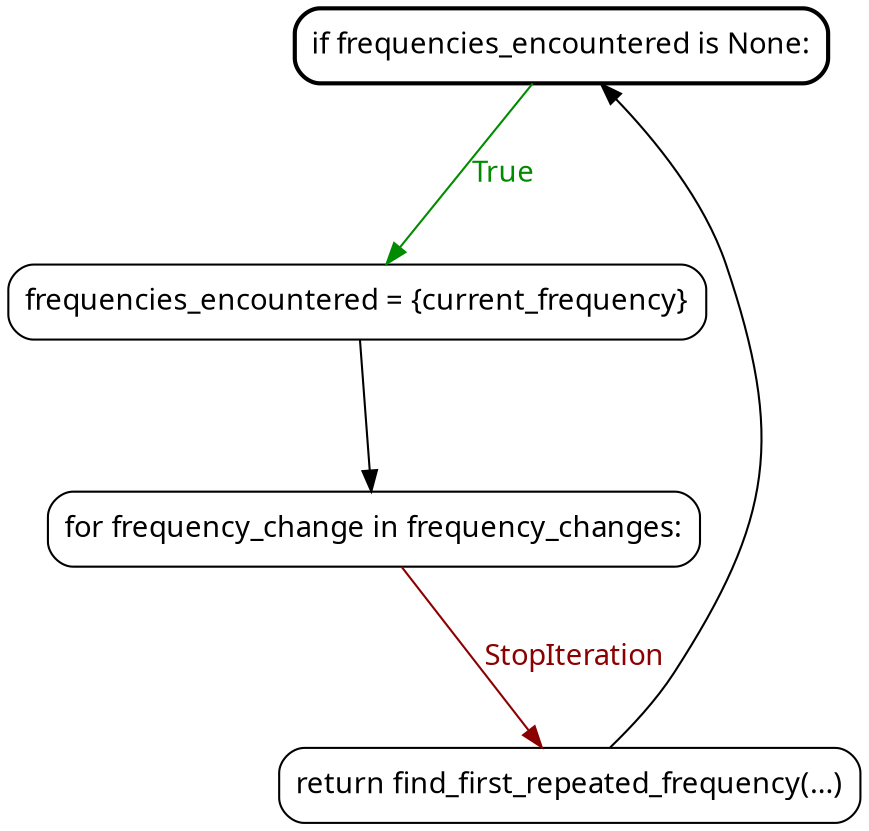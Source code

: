 strict digraph 9 {
    ranksep="1.0";
    node[shape="box",style="rounded",fontname="FiraCode Nerd Font"];
    edge[fontname="FiraCode Nerd Font"];
    1[label="if frequencies_encountered is None:",style="rounded, bold"];
    3[label="frequencies_encountered = {current_frequency}"];
    2[label="for frequency_change in frequency_changes:"];
    4[label="return find_first_repeated_frequency(...)"];
    1[label="if frequencies_encountered is None:",style="rounded, bold"];
    1 -> 3 [label="True",color=green4,fontcolor=green4];
    3 -> 2 ;
    2 -> 4 [label="StopIteration",color=red4,fontcolor=red4];
    4 -> 1 ;
}